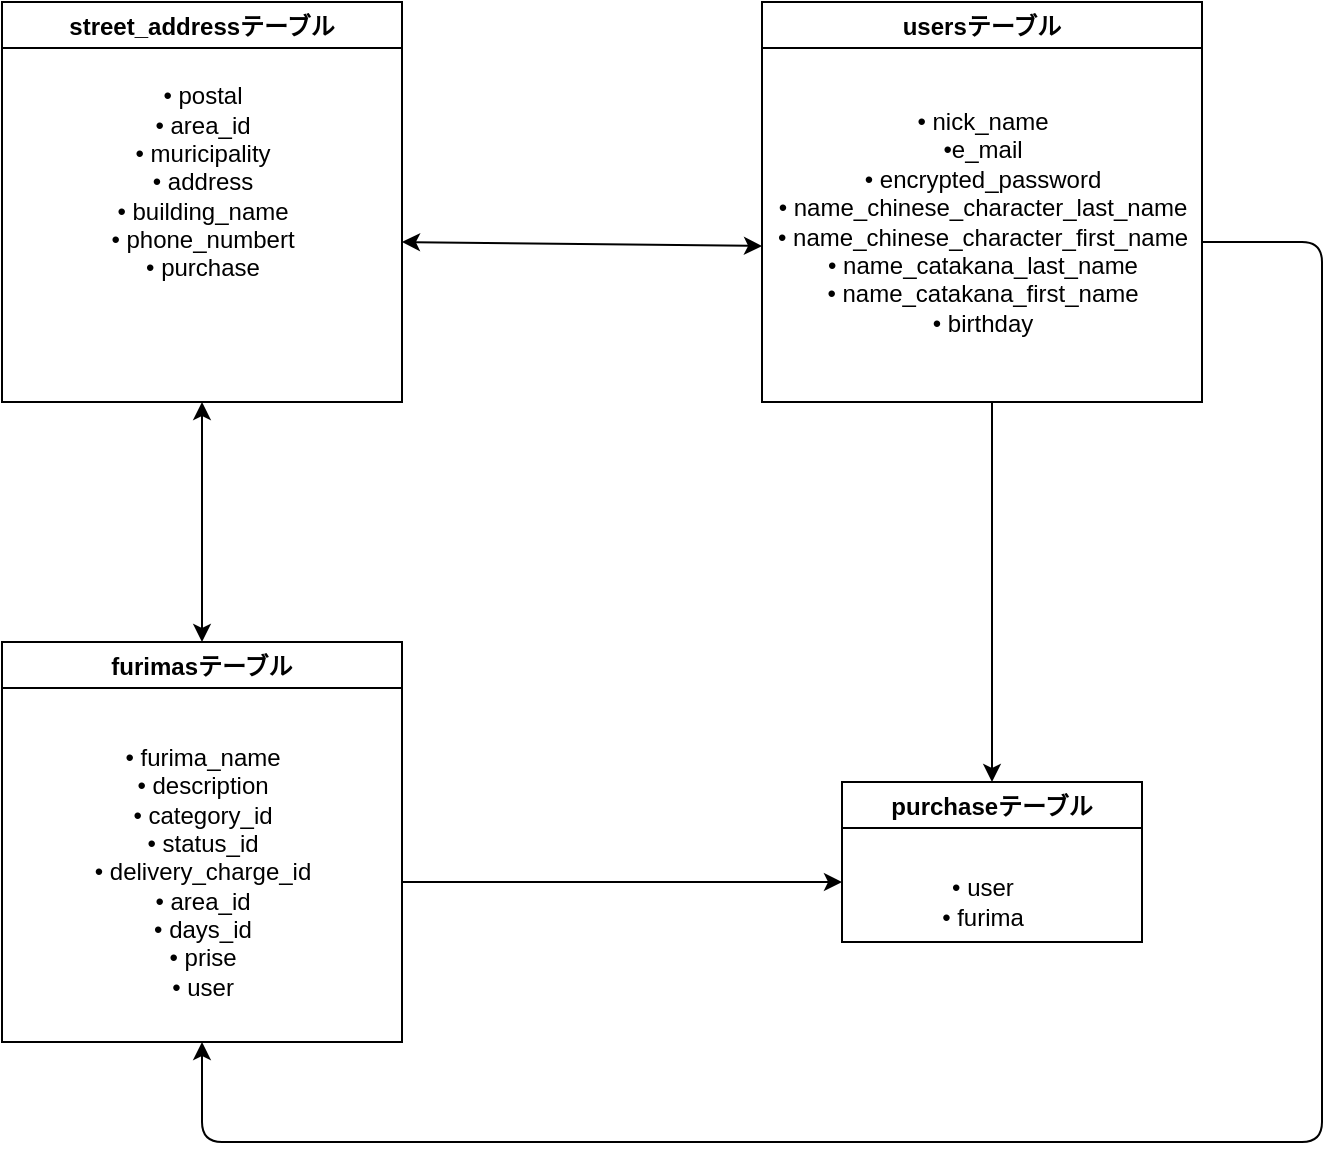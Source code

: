 <mxfile>
    <diagram id="a1ry0cbUlnNSMoQCqgS2" name="ページ1">
        <mxGraphModel dx="728" dy="680" grid="1" gridSize="10" guides="1" tooltips="1" connect="1" arrows="1" fold="1" page="1" pageScale="1" pageWidth="827" pageHeight="1169" math="0" shadow="0">
            <root>
                <mxCell id="0"/>
                <mxCell id="1" parent="0"/>
                <mxCell id="3" value="" style="shape=link;html=1;entryX=1;entryY=0.315;entryDx=0;entryDy=0;entryPerimeter=0;" edge="1" parent="1">
                    <mxGeometry width="100" relative="1" as="geometry">
                        <mxPoint x="270" y="196.95" as="sourcePoint"/>
                        <mxPoint x="270" y="196.95" as="targetPoint"/>
                    </mxGeometry>
                </mxCell>
                <mxCell id="37" value="street_addressテーブル" style="swimlane;align=center;" vertex="1" parent="1">
                    <mxGeometry x="60" y="150" width="200" height="200" as="geometry"/>
                </mxCell>
                <mxCell id="45" value="• postal&lt;br&gt;• area_id&lt;br&gt;• muricipality&lt;br&gt;• address&lt;br&gt;• building_name&lt;br&gt;• phone_numbert&lt;br&gt;• purchase" style="text;html=1;align=center;verticalAlign=middle;resizable=0;points=[];autosize=1;" vertex="1" parent="37">
                    <mxGeometry x="45" y="40" width="110" height="100" as="geometry"/>
                </mxCell>
                <mxCell id="49" style="edgeStyle=orthogonalEdgeStyle;rounded=0;orthogonalLoop=1;jettySize=auto;html=1;entryX=0.5;entryY=0;entryDx=0;entryDy=0;" edge="1" parent="1" source="38" target="40">
                    <mxGeometry relative="1" as="geometry">
                        <Array as="points">
                            <mxPoint x="555" y="370"/>
                            <mxPoint x="555" y="370"/>
                        </Array>
                    </mxGeometry>
                </mxCell>
                <mxCell id="38" value="usersテーブル" style="swimlane;align=center;" vertex="1" parent="1">
                    <mxGeometry x="440" y="150" width="220" height="200" as="geometry"/>
                </mxCell>
                <mxCell id="46" value="• nick_name&lt;br&gt;•e_mail&lt;br&gt;• encrypted_password&lt;br&gt;• name_chinese_character_last_name&lt;br&gt;• name_chinese_character_first_name&lt;br&gt;• name_catakana_last_name&lt;br&gt;• name_catakana_first_name&lt;br&gt;• birthday" style="text;html=1;align=center;verticalAlign=middle;resizable=0;points=[];autosize=1;" vertex="1" parent="38">
                    <mxGeometry y="50" width="220" height="120" as="geometry"/>
                </mxCell>
                <mxCell id="50" style="edgeStyle=orthogonalEdgeStyle;rounded=0;orthogonalLoop=1;jettySize=auto;html=1;" edge="1" parent="1" source="39">
                    <mxGeometry relative="1" as="geometry">
                        <mxPoint x="480" y="590" as="targetPoint"/>
                        <Array as="points">
                            <mxPoint x="310" y="590"/>
                            <mxPoint x="310" y="590"/>
                        </Array>
                    </mxGeometry>
                </mxCell>
                <mxCell id="39" value="furimasテーブル" style="swimlane;align=center;" vertex="1" parent="1">
                    <mxGeometry x="60" y="470" width="200" height="200" as="geometry"/>
                </mxCell>
                <mxCell id="47" value="• furima_name&lt;br&gt;• description&lt;br&gt;• category_id&lt;br&gt;• status_id&lt;br&gt;• delivery_charge_id&lt;br&gt;• area_id&lt;br&gt;• days_id&lt;br&gt;• prise&lt;br&gt;• user" style="text;html=1;align=center;verticalAlign=middle;resizable=0;points=[];autosize=1;" vertex="1" parent="39">
                    <mxGeometry x="40" y="50" width="120" height="130" as="geometry"/>
                </mxCell>
                <mxCell id="40" value="purchaseテーブル" style="swimlane;align=center;" vertex="1" parent="1">
                    <mxGeometry x="480" y="540" width="150" height="80" as="geometry"/>
                </mxCell>
                <mxCell id="48" value="• user&lt;br&gt;• furima" style="text;html=1;align=center;verticalAlign=middle;resizable=0;points=[];autosize=1;" vertex="1" parent="40">
                    <mxGeometry x="40" y="45" width="60" height="30" as="geometry"/>
                </mxCell>
                <mxCell id="52" value="" style="endArrow=classic;html=1;entryX=0.5;entryY=1;entryDx=0;entryDy=0;" edge="1" parent="1" target="39">
                    <mxGeometry width="50" height="50" relative="1" as="geometry">
                        <mxPoint x="660" y="270" as="sourcePoint"/>
                        <mxPoint x="130" y="720" as="targetPoint"/>
                        <Array as="points">
                            <mxPoint x="720" y="270"/>
                            <mxPoint x="720" y="720"/>
                            <mxPoint x="160" y="720"/>
                        </Array>
                    </mxGeometry>
                </mxCell>
                <mxCell id="54" value="" style="endArrow=classic;startArrow=classic;html=1;" edge="1" parent="1">
                    <mxGeometry width="50" height="50" relative="1" as="geometry">
                        <mxPoint x="260" y="270" as="sourcePoint"/>
                        <mxPoint x="440" y="272" as="targetPoint"/>
                    </mxGeometry>
                </mxCell>
                <mxCell id="55" value="" style="endArrow=classic;startArrow=classic;html=1;entryX=0.5;entryY=1;entryDx=0;entryDy=0;exitX=0.5;exitY=0;exitDx=0;exitDy=0;" edge="1" parent="1" source="39" target="37">
                    <mxGeometry width="50" height="50" relative="1" as="geometry">
                        <mxPoint x="160" y="460" as="sourcePoint"/>
                        <mxPoint x="160" y="380" as="targetPoint"/>
                    </mxGeometry>
                </mxCell>
            </root>
        </mxGraphModel>
    </diagram>
</mxfile>